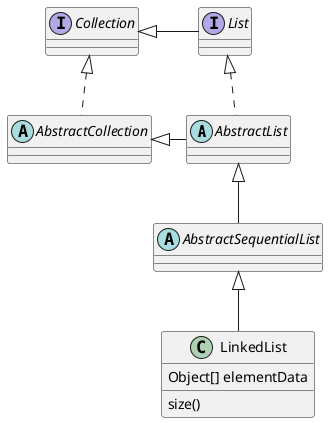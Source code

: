 @startuml

abstract class AbstractList
abstract AbstractCollection
abstract AbstractSequentialList
interface List
interface Collection

List <|.. AbstractList
Collection <|.. AbstractCollection

Collection <|- List
AbstractCollection <|- AbstractList
AbstractList <|-- AbstractSequentialList
AbstractSequentialList <|-- LinkedList

class LinkedList {
Object[] elementData
size()
}


@enduml